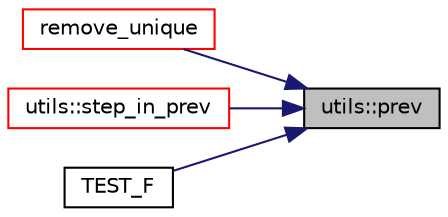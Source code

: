 digraph "utils::prev"
{
 // LATEX_PDF_SIZE
  edge [fontname="Helvetica",fontsize="10",labelfontname="Helvetica",labelfontsize="10"];
  node [fontname="Helvetica",fontsize="10",shape=record];
  rankdir="RL";
  Node1 [label="utils::prev",height=0.2,width=0.4,color="black", fillcolor="grey75", style="filled", fontcolor="black",tooltip=" "];
  Node1 -> Node2 [dir="back",color="midnightblue",fontsize="10",style="solid",fontname="Helvetica"];
  Node2 [label="remove_unique",height=0.2,width=0.4,color="red", fillcolor="white", style="filled",URL="$containers__utils_8hpp.html#a89c50b99c72f12285c9711271553d89d",tooltip=" "];
  Node1 -> Node5 [dir="back",color="midnightblue",fontsize="10",style="solid",fontname="Helvetica"];
  Node5 [label="utils::step_in_prev",height=0.2,width=0.4,color="red", fillcolor="white", style="filled",URL="$namespaceutils.html#a71ce35d1392d108b465cedfa744407ce",tooltip=" "];
  Node1 -> Node7 [dir="back",color="midnightblue",fontsize="10",style="solid",fontname="Helvetica"];
  Node7 [label="TEST_F",height=0.2,width=0.4,color="black", fillcolor="white", style="filled",URL="$model__index__utils__tests_8cpp.html#abe51b97dc476f37b1072bee8e5fc32bb",tooltip=" "];
}
